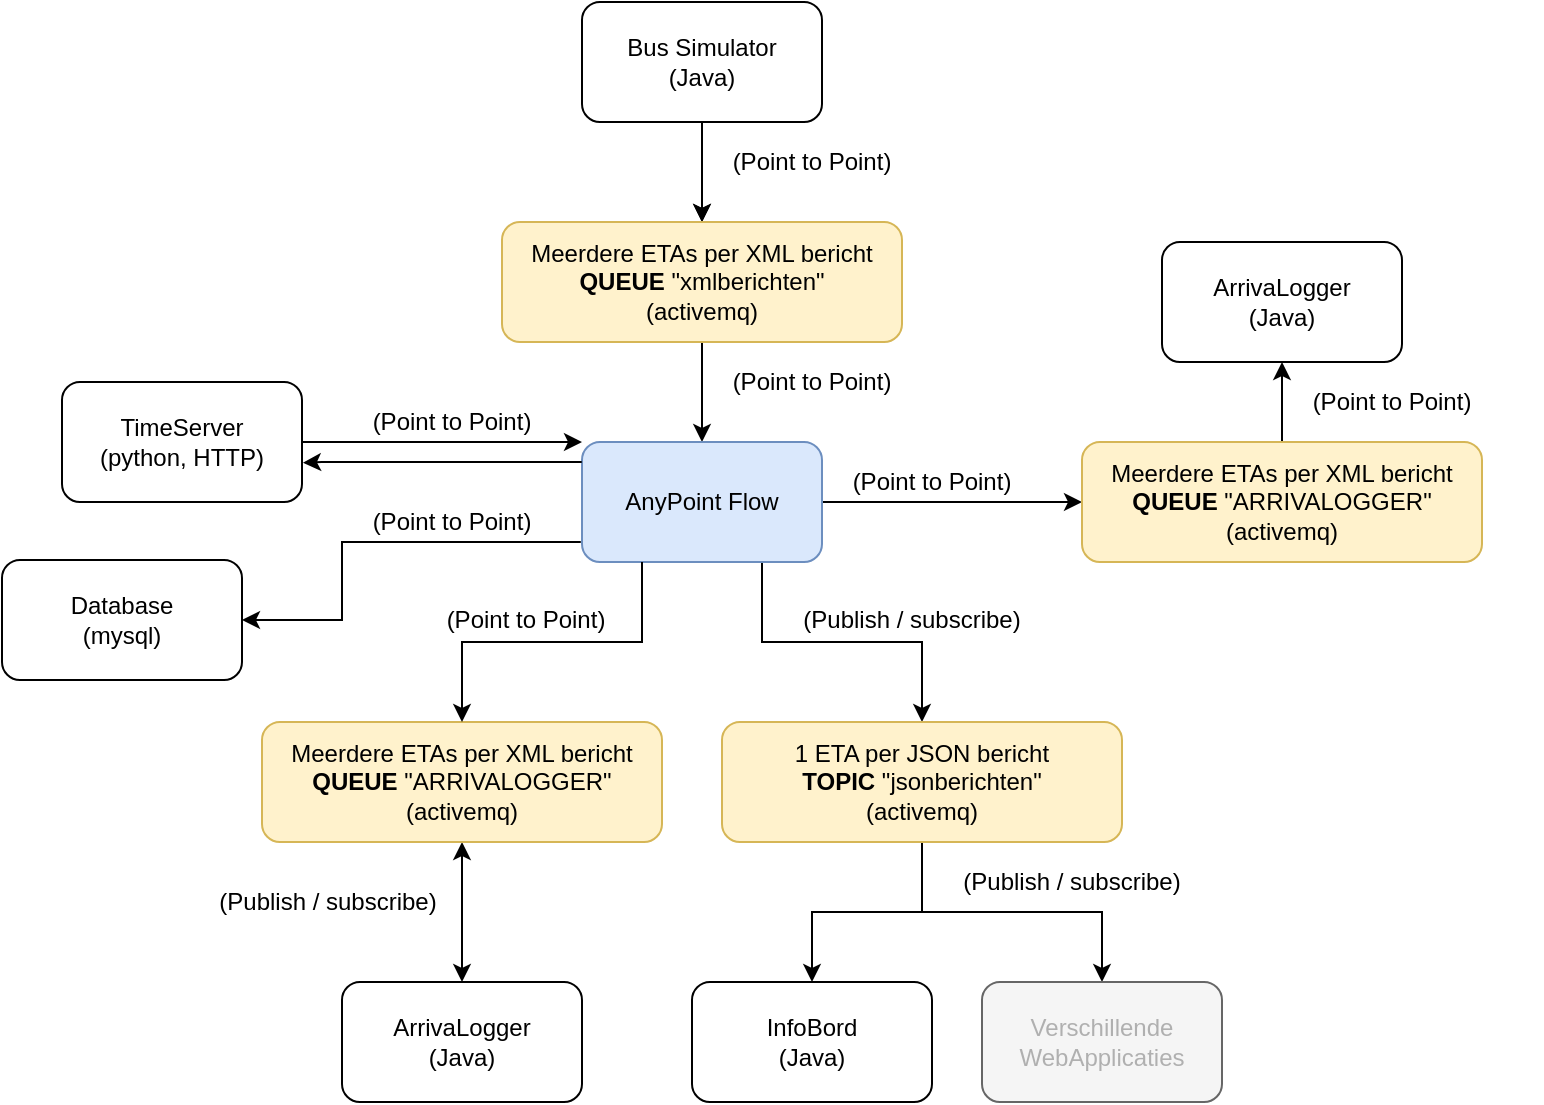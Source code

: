 <mxfile version="14.1.8" type="github"><diagram id="83oTVIBCwmRM96kxTlvZ" name="Page-1"><mxGraphModel dx="1069" dy="603" grid="1" gridSize="10" guides="1" tooltips="1" connect="1" arrows="1" fold="1" page="1" pageScale="1" pageWidth="850" pageHeight="1100" math="0" shadow="0"><root><mxCell id="0"/><mxCell id="1" parent="0"/><mxCell id="Z5fCpwE5NOPy6aAe8Dal-4" style="edgeStyle=orthogonalEdgeStyle;rounded=0;orthogonalLoop=1;jettySize=auto;html=1;exitX=0.5;exitY=1;exitDx=0;exitDy=0;entryX=0.5;entryY=0;entryDx=0;entryDy=0;" parent="1" source="Z5fCpwE5NOPy6aAe8Dal-1" target="Z5fCpwE5NOPy6aAe8Dal-2" edge="1"><mxGeometry relative="1" as="geometry"/></mxCell><mxCell id="Z5fCpwE5NOPy6aAe8Dal-5" value="" style="edgeStyle=orthogonalEdgeStyle;rounded=0;orthogonalLoop=1;jettySize=auto;html=1;" parent="1" source="Z5fCpwE5NOPy6aAe8Dal-1" target="Z5fCpwE5NOPy6aAe8Dal-2" edge="1"><mxGeometry relative="1" as="geometry"/></mxCell><mxCell id="Z5fCpwE5NOPy6aAe8Dal-1" value="Bus Simulator&lt;br&gt;(Java)" style="rounded=1;whiteSpace=wrap;html=1;" parent="1" vertex="1"><mxGeometry x="350" y="50" width="120" height="60" as="geometry"/></mxCell><mxCell id="Z5fCpwE5NOPy6aAe8Dal-11" style="edgeStyle=orthogonalEdgeStyle;rounded=0;orthogonalLoop=1;jettySize=auto;html=1;entryX=0.5;entryY=0;entryDx=0;entryDy=0;" parent="1" source="Z5fCpwE5NOPy6aAe8Dal-2" target="Z5fCpwE5NOPy6aAe8Dal-9" edge="1"><mxGeometry relative="1" as="geometry"/></mxCell><mxCell id="Z5fCpwE5NOPy6aAe8Dal-2" value="Meerdere ETAs per XML bericht&lt;br&gt;&lt;b&gt;QUEUE&amp;nbsp;&lt;/b&gt;&quot;xmlberichten&quot;&lt;br&gt;(activemq)" style="rounded=1;whiteSpace=wrap;html=1;fillColor=#fff2cc;strokeColor=#d6b656;" parent="1" vertex="1"><mxGeometry x="310" y="160" width="200" height="60" as="geometry"/></mxCell><mxCell id="Z5fCpwE5NOPy6aAe8Dal-8" value="(Point to Point)" style="text;html=1;strokeColor=none;fillColor=none;align=center;verticalAlign=middle;whiteSpace=wrap;rounded=0;" parent="1" vertex="1"><mxGeometry x="390" y="130" width="150" as="geometry"/></mxCell><mxCell id="Z5fCpwE5NOPy6aAe8Dal-12" style="edgeStyle=orthogonalEdgeStyle;rounded=0;orthogonalLoop=1;jettySize=auto;html=1;" parent="1" source="Z5fCpwE5NOPy6aAe8Dal-9" target="Z5fCpwE5NOPy6aAe8Dal-10" edge="1"><mxGeometry relative="1" as="geometry"><Array as="points"><mxPoint x="440" y="370"/><mxPoint x="520" y="370"/></Array></mxGeometry></mxCell><mxCell id="Z5fCpwE5NOPy6aAe8Dal-19" style="edgeStyle=orthogonalEdgeStyle;rounded=0;orthogonalLoop=1;jettySize=auto;html=1;entryX=0;entryY=0.5;entryDx=0;entryDy=0;" parent="1" source="Z5fCpwE5NOPy6aAe8Dal-9" target="Z5fCpwE5NOPy6aAe8Dal-18" edge="1"><mxGeometry relative="1" as="geometry"/></mxCell><mxCell id="Z5fCpwE5NOPy6aAe8Dal-9" value="AnyPoint Flow" style="rounded=1;whiteSpace=wrap;html=1;fillColor=#dae8fc;strokeColor=#6c8ebf;" parent="1" vertex="1"><mxGeometry x="350" y="270" width="120" height="60" as="geometry"/></mxCell><mxCell id="Z5fCpwE5NOPy6aAe8Dal-16" style="edgeStyle=orthogonalEdgeStyle;rounded=0;orthogonalLoop=1;jettySize=auto;html=1;entryX=0.5;entryY=0;entryDx=0;entryDy=0;" parent="1" source="Z5fCpwE5NOPy6aAe8Dal-10" target="Z5fCpwE5NOPy6aAe8Dal-15" edge="1"><mxGeometry relative="1" as="geometry"/></mxCell><mxCell id="Z5fCpwE5NOPy6aAe8Dal-28" style="edgeStyle=orthogonalEdgeStyle;rounded=0;orthogonalLoop=1;jettySize=auto;html=1;entryX=0.5;entryY=0;entryDx=0;entryDy=0;" parent="1" source="Z5fCpwE5NOPy6aAe8Dal-10" target="Z5fCpwE5NOPy6aAe8Dal-27" edge="1"><mxGeometry relative="1" as="geometry"/></mxCell><mxCell id="Z5fCpwE5NOPy6aAe8Dal-10" value="1 ETA per JSON bericht&lt;br&gt;&lt;b&gt;TOPIC&lt;/b&gt;&amp;nbsp;&quot;jsonberichten&quot; &lt;br&gt;(activemq)" style="rounded=1;whiteSpace=wrap;html=1;fillColor=#fff2cc;strokeColor=#d6b656;" parent="1" vertex="1"><mxGeometry x="420" y="410" width="200" height="60" as="geometry"/></mxCell><mxCell id="Z5fCpwE5NOPy6aAe8Dal-13" value="(Point to Point)" style="text;html=1;strokeColor=none;fillColor=none;align=center;verticalAlign=middle;whiteSpace=wrap;rounded=0;" parent="1" vertex="1"><mxGeometry x="390" y="240" width="150" as="geometry"/></mxCell><mxCell id="Z5fCpwE5NOPy6aAe8Dal-14" value="(Publish / subscribe)" style="text;html=1;strokeColor=none;fillColor=none;align=center;verticalAlign=middle;whiteSpace=wrap;rounded=0;" parent="1" vertex="1"><mxGeometry x="440" y="359" width="150" as="geometry"/></mxCell><mxCell id="Z5fCpwE5NOPy6aAe8Dal-15" value="InfoBord&lt;br&gt;(Java)" style="rounded=1;whiteSpace=wrap;html=1;" parent="1" vertex="1"><mxGeometry x="405" y="540" width="120" height="60" as="geometry"/></mxCell><mxCell id="Z5fCpwE5NOPy6aAe8Dal-17" value="(Publish / subscribe)" style="text;html=1;strokeColor=none;fillColor=none;align=center;verticalAlign=middle;whiteSpace=wrap;rounded=0;" parent="1" vertex="1"><mxGeometry x="520" y="490" width="150" as="geometry"/></mxCell><mxCell id="Z5fCpwE5NOPy6aAe8Dal-22" style="edgeStyle=orthogonalEdgeStyle;rounded=0;orthogonalLoop=1;jettySize=auto;html=1;" parent="1" source="Z5fCpwE5NOPy6aAe8Dal-18" target="Z5fCpwE5NOPy6aAe8Dal-21" edge="1"><mxGeometry relative="1" as="geometry"/></mxCell><mxCell id="Z5fCpwE5NOPy6aAe8Dal-18" value="Meerdere ETAs per XML bericht&lt;br&gt;&lt;b&gt;QUEUE&amp;nbsp;&lt;/b&gt;&quot;ARRIVALOGGER&quot;&lt;br&gt;(activemq)" style="rounded=1;whiteSpace=wrap;html=1;fillColor=#fff2cc;strokeColor=#d6b656;" parent="1" vertex="1"><mxGeometry x="600" y="270" width="200" height="60" as="geometry"/></mxCell><mxCell id="Z5fCpwE5NOPy6aAe8Dal-20" value="(Point to Point)" style="text;html=1;strokeColor=none;fillColor=none;align=center;verticalAlign=middle;whiteSpace=wrap;rounded=0;" parent="1" vertex="1"><mxGeometry x="450" y="290" width="150" as="geometry"/></mxCell><mxCell id="Z5fCpwE5NOPy6aAe8Dal-21" value="ArrivaLogger&lt;br&gt;(Java)" style="rounded=1;whiteSpace=wrap;html=1;" parent="1" vertex="1"><mxGeometry x="640" y="170" width="120" height="60" as="geometry"/></mxCell><mxCell id="Z5fCpwE5NOPy6aAe8Dal-23" value="(Point to Point)" style="text;html=1;strokeColor=none;fillColor=none;align=center;verticalAlign=middle;whiteSpace=wrap;rounded=0;" parent="1" vertex="1"><mxGeometry x="680" y="250" width="150" as="geometry"/></mxCell><mxCell id="Z5fCpwE5NOPy6aAe8Dal-25" style="edgeStyle=orthogonalEdgeStyle;rounded=0;orthogonalLoop=1;jettySize=auto;html=1;entryX=0;entryY=0;entryDx=0;entryDy=0;" parent="1" source="Z5fCpwE5NOPy6aAe8Dal-24" target="Z5fCpwE5NOPy6aAe8Dal-9" edge="1"><mxGeometry relative="1" as="geometry"><Array as="points"><mxPoint x="320" y="270"/><mxPoint x="320" y="270"/></Array></mxGeometry></mxCell><mxCell id="Z5fCpwE5NOPy6aAe8Dal-24" value="TimeServer&lt;br&gt;(python, HTTP)" style="rounded=1;whiteSpace=wrap;html=1;" parent="1" vertex="1"><mxGeometry x="90" y="240" width="120" height="60" as="geometry"/></mxCell><mxCell id="Z5fCpwE5NOPy6aAe8Dal-26" value="(Point to Point)" style="text;html=1;strokeColor=none;fillColor=none;align=center;verticalAlign=middle;whiteSpace=wrap;rounded=0;" parent="1" vertex="1"><mxGeometry x="210" y="260" width="150" as="geometry"/></mxCell><mxCell id="Z5fCpwE5NOPy6aAe8Dal-27" value="&lt;font color=&quot;#b0b0b0&quot;&gt;Verschillende&lt;br&gt;WebApplicaties&lt;/font&gt;" style="rounded=1;whiteSpace=wrap;html=1;fillColor=#f5f5f5;strokeColor=#666666;fontColor=#333333;" parent="1" vertex="1"><mxGeometry x="550" y="540" width="120" height="60" as="geometry"/></mxCell><mxCell id="euVOzTce1VhLn2ojrCgq-9" style="edgeStyle=orthogonalEdgeStyle;rounded=0;orthogonalLoop=1;jettySize=auto;html=1;exitX=-0.001;exitY=0.166;exitDx=0;exitDy=0;exitPerimeter=0;entryX=1.004;entryY=0.672;entryDx=0;entryDy=0;entryPerimeter=0;" edge="1" parent="1" source="Z5fCpwE5NOPy6aAe8Dal-9" target="Z5fCpwE5NOPy6aAe8Dal-24"><mxGeometry relative="1" as="geometry"><mxPoint x="220" y="280" as="sourcePoint"/><mxPoint x="220" y="280" as="targetPoint"/><Array as="points"><mxPoint x="220" y="280"/></Array></mxGeometry></mxCell><mxCell id="euVOzTce1VhLn2ojrCgq-15" style="edgeStyle=orthogonalEdgeStyle;rounded=0;orthogonalLoop=1;jettySize=auto;html=1;startArrow=classic;startFill=1;" edge="1" parent="1" source="euVOzTce1VhLn2ojrCgq-10" target="euVOzTce1VhLn2ojrCgq-14"><mxGeometry relative="1" as="geometry"/></mxCell><mxCell id="euVOzTce1VhLn2ojrCgq-10" value="Meerdere ETAs per XML bericht&lt;br&gt;&lt;b&gt;QUEUE&lt;/b&gt; &quot;ARRIVALOGGER&quot; &lt;br&gt;(activemq)" style="rounded=1;whiteSpace=wrap;html=1;fillColor=#fff2cc;strokeColor=#d6b656;" vertex="1" parent="1"><mxGeometry x="190" y="410" width="200" height="60" as="geometry"/></mxCell><mxCell id="euVOzTce1VhLn2ojrCgq-11" style="edgeStyle=orthogonalEdgeStyle;rounded=0;orthogonalLoop=1;jettySize=auto;html=1;exitX=0.25;exitY=1;exitDx=0;exitDy=0;entryX=0.5;entryY=0;entryDx=0;entryDy=0;" edge="1" parent="1" source="Z5fCpwE5NOPy6aAe8Dal-9" target="euVOzTce1VhLn2ojrCgq-10"><mxGeometry relative="1" as="geometry"><mxPoint x="449.966" y="340" as="sourcePoint"/><mxPoint x="290" y="390" as="targetPoint"/><Array as="points"><mxPoint x="380" y="370"/><mxPoint x="290" y="370"/></Array></mxGeometry></mxCell><mxCell id="euVOzTce1VhLn2ojrCgq-13" value="(Point to Point)" style="text;html=1;strokeColor=none;fillColor=none;align=center;verticalAlign=middle;whiteSpace=wrap;rounded=0;" vertex="1" parent="1"><mxGeometry x="247" y="359" width="150" as="geometry"/></mxCell><mxCell id="euVOzTce1VhLn2ojrCgq-14" value="ArrivaLogger&lt;br&gt;(Java)" style="rounded=1;whiteSpace=wrap;html=1;" vertex="1" parent="1"><mxGeometry x="230" y="540" width="120" height="60" as="geometry"/></mxCell><mxCell id="euVOzTce1VhLn2ojrCgq-17" value="(Publish / subscribe)" style="text;html=1;strokeColor=none;fillColor=none;align=center;verticalAlign=middle;whiteSpace=wrap;rounded=0;" vertex="1" parent="1"><mxGeometry x="148" y="500" width="150" as="geometry"/></mxCell><mxCell id="euVOzTce1VhLn2ojrCgq-18" style="edgeStyle=orthogonalEdgeStyle;rounded=0;orthogonalLoop=1;jettySize=auto;html=1;exitX=-0.001;exitY=0.166;exitDx=0;exitDy=0;exitPerimeter=0;entryX=1;entryY=0.5;entryDx=0;entryDy=0;" edge="1" parent="1" target="euVOzTce1VhLn2ojrCgq-19"><mxGeometry relative="1" as="geometry"><mxPoint x="349.4" y="320.0" as="sourcePoint"/><mxPoint x="210" y="360" as="targetPoint"/><Array as="points"><mxPoint x="230" y="320"/><mxPoint x="230" y="359"/></Array></mxGeometry></mxCell><mxCell id="euVOzTce1VhLn2ojrCgq-19" value="Database&lt;br&gt;(mysql)" style="rounded=1;whiteSpace=wrap;html=1;" vertex="1" parent="1"><mxGeometry x="60" y="329" width="120" height="60" as="geometry"/></mxCell><mxCell id="euVOzTce1VhLn2ojrCgq-20" value="(Point to Point)" style="text;html=1;strokeColor=none;fillColor=none;align=center;verticalAlign=middle;whiteSpace=wrap;rounded=0;" vertex="1" parent="1"><mxGeometry x="210" y="310" width="150" as="geometry"/></mxCell></root></mxGraphModel></diagram></mxfile>